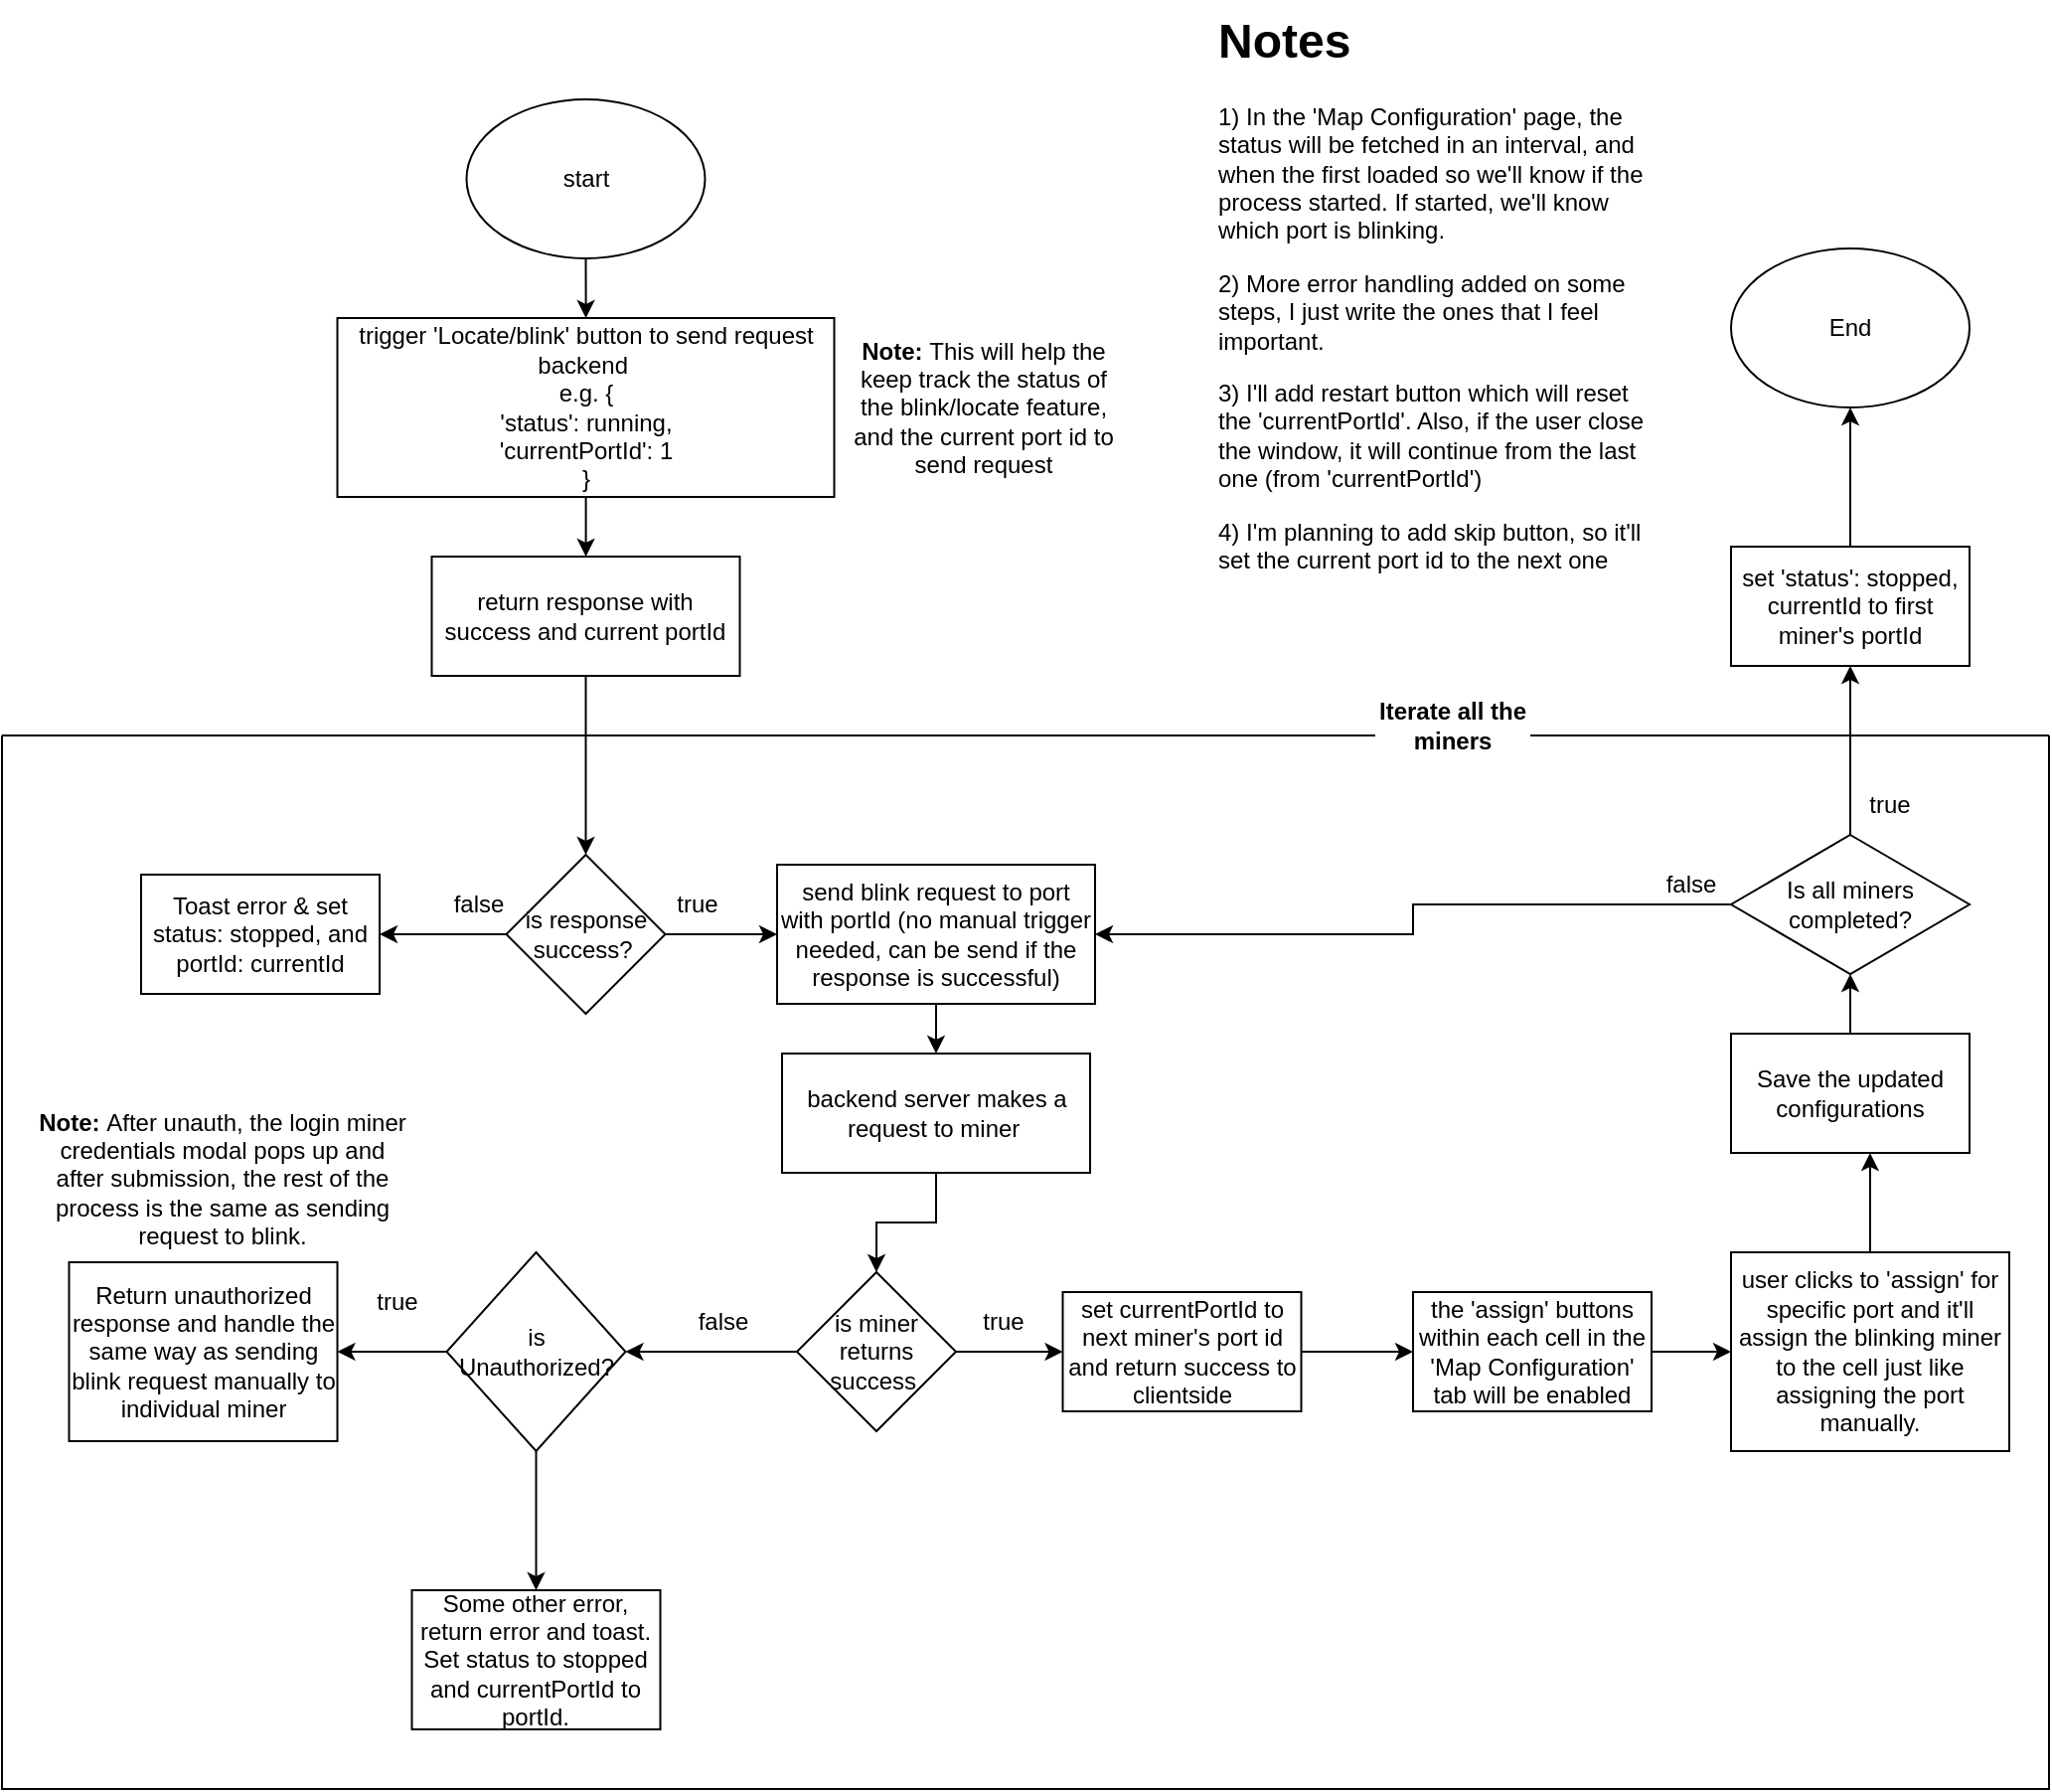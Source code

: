 <mxfile version="24.3.1" type="github">
  <diagram name="Page-1" id="_fWlYoRwfRECkoH8k7O3">
    <mxGraphModel dx="2284" dy="738" grid="1" gridSize="10" guides="1" tooltips="1" connect="1" arrows="1" fold="1" page="1" pageScale="1" pageWidth="850" pageHeight="1100" math="0" shadow="0">
      <root>
        <mxCell id="0" />
        <mxCell id="1" parent="0" />
        <mxCell id="s0_zDiM003AszU_V--n6-3" value="" style="edgeStyle=orthogonalEdgeStyle;rounded=0;orthogonalLoop=1;jettySize=auto;html=1;" edge="1" parent="1" source="s0_zDiM003AszU_V--n6-1" target="s0_zDiM003AszU_V--n6-2">
          <mxGeometry relative="1" as="geometry" />
        </mxCell>
        <mxCell id="s0_zDiM003AszU_V--n6-1" value="start" style="ellipse;whiteSpace=wrap;html=1;" vertex="1" parent="1">
          <mxGeometry x="-6.25" y="50" width="120" height="80" as="geometry" />
        </mxCell>
        <mxCell id="s0_zDiM003AszU_V--n6-5" value="" style="edgeStyle=orthogonalEdgeStyle;rounded=0;orthogonalLoop=1;jettySize=auto;html=1;" edge="1" parent="1" source="s0_zDiM003AszU_V--n6-2" target="s0_zDiM003AszU_V--n6-4">
          <mxGeometry relative="1" as="geometry" />
        </mxCell>
        <mxCell id="s0_zDiM003AszU_V--n6-2" value="trigger &#39;Locate/blink&#39; button to send request backend&amp;nbsp;&lt;div&gt;e.g. {&lt;/div&gt;&lt;div&gt;&#39;status&#39;: running,&lt;/div&gt;&lt;div&gt;&#39;currentPortId&#39;: 1&lt;/div&gt;&lt;div&gt;}&lt;/div&gt;" style="whiteSpace=wrap;html=1;" vertex="1" parent="1">
          <mxGeometry x="-71.25" y="160" width="250" height="90" as="geometry" />
        </mxCell>
        <mxCell id="s0_zDiM003AszU_V--n6-24" value="" style="edgeStyle=orthogonalEdgeStyle;rounded=0;orthogonalLoop=1;jettySize=auto;html=1;" edge="1" parent="1" source="s0_zDiM003AszU_V--n6-4" target="s0_zDiM003AszU_V--n6-23">
          <mxGeometry relative="1" as="geometry" />
        </mxCell>
        <mxCell id="s0_zDiM003AszU_V--n6-4" value="return response with success and current portId" style="whiteSpace=wrap;html=1;" vertex="1" parent="1">
          <mxGeometry x="-23.75" y="280" width="155" height="60" as="geometry" />
        </mxCell>
        <mxCell id="s0_zDiM003AszU_V--n6-17" value="" style="edgeStyle=orthogonalEdgeStyle;rounded=0;orthogonalLoop=1;jettySize=auto;html=1;" edge="1" parent="1" source="s0_zDiM003AszU_V--n6-14" target="s0_zDiM003AszU_V--n6-16">
          <mxGeometry relative="1" as="geometry" />
        </mxCell>
        <mxCell id="s0_zDiM003AszU_V--n6-34" value="" style="edgeStyle=orthogonalEdgeStyle;rounded=0;orthogonalLoop=1;jettySize=auto;html=1;" edge="1" parent="1" source="s0_zDiM003AszU_V--n6-14" target="s0_zDiM003AszU_V--n6-33">
          <mxGeometry relative="1" as="geometry" />
        </mxCell>
        <mxCell id="s0_zDiM003AszU_V--n6-43" value="" style="edgeStyle=orthogonalEdgeStyle;rounded=0;orthogonalLoop=1;jettySize=auto;html=1;" edge="1" parent="1" source="s0_zDiM003AszU_V--n6-16" target="s0_zDiM003AszU_V--n6-42">
          <mxGeometry relative="1" as="geometry" />
        </mxCell>
        <mxCell id="s0_zDiM003AszU_V--n6-16" value="set currentPortId to next miner&#39;s port id and return success to clientside" style="whiteSpace=wrap;html=1;" vertex="1" parent="1">
          <mxGeometry x="293.75" y="650" width="120" height="60" as="geometry" />
        </mxCell>
        <mxCell id="s0_zDiM003AszU_V--n6-19" value="&lt;b&gt;Note: &lt;/b&gt;This will help the keep track the status of the blink/locate feature, and the current port id to send request" style="text;html=1;align=center;verticalAlign=middle;whiteSpace=wrap;rounded=0;" vertex="1" parent="1">
          <mxGeometry x="183.75" y="160" width="140" height="90" as="geometry" />
        </mxCell>
        <mxCell id="s0_zDiM003AszU_V--n6-30" value="true" style="text;html=1;align=center;verticalAlign=middle;whiteSpace=wrap;rounded=0;" vertex="1" parent="1">
          <mxGeometry x="233.75" y="650" width="60" height="30" as="geometry" />
        </mxCell>
        <mxCell id="s0_zDiM003AszU_V--n6-36" value="" style="edgeStyle=orthogonalEdgeStyle;rounded=0;orthogonalLoop=1;jettySize=auto;html=1;" edge="1" parent="1" source="s0_zDiM003AszU_V--n6-33" target="s0_zDiM003AszU_V--n6-35">
          <mxGeometry relative="1" as="geometry" />
        </mxCell>
        <mxCell id="s0_zDiM003AszU_V--n6-40" value="" style="edgeStyle=orthogonalEdgeStyle;rounded=0;orthogonalLoop=1;jettySize=auto;html=1;" edge="1" parent="1" source="s0_zDiM003AszU_V--n6-33" target="s0_zDiM003AszU_V--n6-39">
          <mxGeometry relative="1" as="geometry" />
        </mxCell>
        <mxCell id="s0_zDiM003AszU_V--n6-33" value="is Unauthorized?" style="rhombus;whiteSpace=wrap;html=1;" vertex="1" parent="1">
          <mxGeometry x="-16.25" y="630" width="90" height="100" as="geometry" />
        </mxCell>
        <mxCell id="s0_zDiM003AszU_V--n6-35" value="Return unauthorized response and handle the same way as sending blink request manually to individual miner" style="whiteSpace=wrap;html=1;" vertex="1" parent="1">
          <mxGeometry x="-206.25" y="635" width="135" height="90" as="geometry" />
        </mxCell>
        <mxCell id="s0_zDiM003AszU_V--n6-37" value="true" style="text;html=1;align=center;verticalAlign=middle;whiteSpace=wrap;rounded=0;" vertex="1" parent="1">
          <mxGeometry x="-71.25" y="640" width="60" height="30" as="geometry" />
        </mxCell>
        <mxCell id="s0_zDiM003AszU_V--n6-39" value="Some other error, return error and toast. Set status to stopped and currentPortId to portId." style="whiteSpace=wrap;html=1;" vertex="1" parent="1">
          <mxGeometry x="-33.75" y="800" width="125" height="70" as="geometry" />
        </mxCell>
        <mxCell id="s0_zDiM003AszU_V--n6-41" value="&lt;b&gt;Note: &lt;/b&gt;After unauth, the login miner credentials modal pops up and after submission, the rest of the process is the same as sending request to blink." style="text;html=1;align=center;verticalAlign=middle;whiteSpace=wrap;rounded=0;" vertex="1" parent="1">
          <mxGeometry x="-223.75" y="555" width="190" height="75" as="geometry" />
        </mxCell>
        <mxCell id="s0_zDiM003AszU_V--n6-45" value="" style="edgeStyle=orthogonalEdgeStyle;rounded=0;orthogonalLoop=1;jettySize=auto;html=1;" edge="1" parent="1" source="s0_zDiM003AszU_V--n6-42" target="s0_zDiM003AszU_V--n6-44">
          <mxGeometry relative="1" as="geometry" />
        </mxCell>
        <mxCell id="s0_zDiM003AszU_V--n6-42" value="the &#39;assign&#39; buttons within each cell in the &#39;Map Configuration&#39; tab will be enabled" style="whiteSpace=wrap;html=1;" vertex="1" parent="1">
          <mxGeometry x="470" y="650" width="120" height="60" as="geometry" />
        </mxCell>
        <mxCell id="s0_zDiM003AszU_V--n6-44" value="user clicks to &#39;assign&#39; for specific port and it&#39;ll assign the blinking miner to the cell just like assigning the port manually." style="whiteSpace=wrap;html=1;" vertex="1" parent="1">
          <mxGeometry x="630" y="630" width="140" height="100" as="geometry" />
        </mxCell>
        <mxCell id="s0_zDiM003AszU_V--n6-48" value="" style="swimlane;startSize=0;" vertex="1" parent="1">
          <mxGeometry x="-240" y="370" width="1030" height="530" as="geometry" />
        </mxCell>
        <mxCell id="s0_zDiM003AszU_V--n6-26" value="Toast error &amp;amp; set status: stopped, and portId: currentId" style="whiteSpace=wrap;html=1;" vertex="1" parent="s0_zDiM003AszU_V--n6-48">
          <mxGeometry x="70" y="70" width="120" height="60" as="geometry" />
        </mxCell>
        <mxCell id="s0_zDiM003AszU_V--n6-23" value="is response success?&amp;nbsp;" style="rhombus;whiteSpace=wrap;html=1;" vertex="1" parent="s0_zDiM003AszU_V--n6-48">
          <mxGeometry x="253.75" y="60" width="80" height="80" as="geometry" />
        </mxCell>
        <mxCell id="s0_zDiM003AszU_V--n6-27" value="" style="edgeStyle=orthogonalEdgeStyle;rounded=0;orthogonalLoop=1;jettySize=auto;html=1;" edge="1" parent="s0_zDiM003AszU_V--n6-48" source="s0_zDiM003AszU_V--n6-23" target="s0_zDiM003AszU_V--n6-26">
          <mxGeometry relative="1" as="geometry" />
        </mxCell>
        <mxCell id="s0_zDiM003AszU_V--n6-28" value="false" style="text;html=1;align=center;verticalAlign=middle;whiteSpace=wrap;rounded=0;" vertex="1" parent="s0_zDiM003AszU_V--n6-48">
          <mxGeometry x="210" y="70" width="60" height="30" as="geometry" />
        </mxCell>
        <mxCell id="s0_zDiM003AszU_V--n6-29" value="true" style="text;html=1;align=center;verticalAlign=middle;whiteSpace=wrap;rounded=0;" vertex="1" parent="s0_zDiM003AszU_V--n6-48">
          <mxGeometry x="320" y="70" width="60" height="30" as="geometry" />
        </mxCell>
        <mxCell id="s0_zDiM003AszU_V--n6-51" style="edgeStyle=orthogonalEdgeStyle;rounded=0;orthogonalLoop=1;jettySize=auto;html=1;" edge="1" parent="s0_zDiM003AszU_V--n6-48" source="s0_zDiM003AszU_V--n6-22" target="s0_zDiM003AszU_V--n6-9">
          <mxGeometry relative="1" as="geometry" />
        </mxCell>
        <mxCell id="s0_zDiM003AszU_V--n6-22" value="send blink request to port with portId (no manual trigger needed, can be send if the response is successful)" style="whiteSpace=wrap;html=1;" vertex="1" parent="s0_zDiM003AszU_V--n6-48">
          <mxGeometry x="390" y="65" width="160" height="70" as="geometry" />
        </mxCell>
        <mxCell id="s0_zDiM003AszU_V--n6-25" value="" style="edgeStyle=orthogonalEdgeStyle;rounded=0;orthogonalLoop=1;jettySize=auto;html=1;" edge="1" parent="s0_zDiM003AszU_V--n6-48" source="s0_zDiM003AszU_V--n6-23" target="s0_zDiM003AszU_V--n6-22">
          <mxGeometry relative="1" as="geometry" />
        </mxCell>
        <mxCell id="s0_zDiM003AszU_V--n6-9" value="backend server makes a request to miner&amp;nbsp;" style="whiteSpace=wrap;html=1;" vertex="1" parent="s0_zDiM003AszU_V--n6-48">
          <mxGeometry x="392.5" y="160" width="155" height="60" as="geometry" />
        </mxCell>
        <mxCell id="s0_zDiM003AszU_V--n6-14" value="is miner returns success&amp;nbsp;" style="rhombus;whiteSpace=wrap;html=1;" vertex="1" parent="s0_zDiM003AszU_V--n6-48">
          <mxGeometry x="400" y="270" width="80" height="80" as="geometry" />
        </mxCell>
        <mxCell id="s0_zDiM003AszU_V--n6-21" style="edgeStyle=orthogonalEdgeStyle;rounded=0;orthogonalLoop=1;jettySize=auto;html=1;entryX=0.5;entryY=0;entryDx=0;entryDy=0;" edge="1" parent="s0_zDiM003AszU_V--n6-48" source="s0_zDiM003AszU_V--n6-9" target="s0_zDiM003AszU_V--n6-14">
          <mxGeometry relative="1" as="geometry" />
        </mxCell>
        <mxCell id="s0_zDiM003AszU_V--n6-38" value="false" style="text;html=1;align=center;verticalAlign=middle;whiteSpace=wrap;rounded=0;" vertex="1" parent="s0_zDiM003AszU_V--n6-48">
          <mxGeometry x="332.5" y="280" width="60" height="30" as="geometry" />
        </mxCell>
        <mxCell id="s0_zDiM003AszU_V--n6-56" value="" style="edgeStyle=orthogonalEdgeStyle;rounded=0;orthogonalLoop=1;jettySize=auto;html=1;" edge="1" parent="s0_zDiM003AszU_V--n6-48" source="s0_zDiM003AszU_V--n6-46" target="s0_zDiM003AszU_V--n6-54">
          <mxGeometry relative="1" as="geometry" />
        </mxCell>
        <mxCell id="s0_zDiM003AszU_V--n6-46" value="Save the updated configurations" style="whiteSpace=wrap;html=1;" vertex="1" parent="s0_zDiM003AszU_V--n6-48">
          <mxGeometry x="870" y="150" width="120" height="60" as="geometry" />
        </mxCell>
        <mxCell id="s0_zDiM003AszU_V--n6-60" style="edgeStyle=orthogonalEdgeStyle;rounded=0;orthogonalLoop=1;jettySize=auto;html=1;" edge="1" parent="s0_zDiM003AszU_V--n6-48" source="s0_zDiM003AszU_V--n6-54" target="s0_zDiM003AszU_V--n6-22">
          <mxGeometry relative="1" as="geometry" />
        </mxCell>
        <mxCell id="s0_zDiM003AszU_V--n6-62" value="" style="edgeStyle=orthogonalEdgeStyle;rounded=0;orthogonalLoop=1;jettySize=auto;html=1;" edge="1" parent="s0_zDiM003AszU_V--n6-48" source="s0_zDiM003AszU_V--n6-54" target="s0_zDiM003AszU_V--n6-61">
          <mxGeometry relative="1" as="geometry" />
        </mxCell>
        <mxCell id="s0_zDiM003AszU_V--n6-54" value="Is all miners completed?" style="rhombus;whiteSpace=wrap;html=1;" vertex="1" parent="s0_zDiM003AszU_V--n6-48">
          <mxGeometry x="870" y="50" width="120" height="70" as="geometry" />
        </mxCell>
        <mxCell id="s0_zDiM003AszU_V--n6-61" value="set &#39;status&#39;: stopped, currentId to first miner&#39;s portId" style="whiteSpace=wrap;html=1;" vertex="1" parent="s0_zDiM003AszU_V--n6-48">
          <mxGeometry x="870" y="-95" width="120" height="60" as="geometry" />
        </mxCell>
        <mxCell id="s0_zDiM003AszU_V--n6-63" value="false" style="text;html=1;align=center;verticalAlign=middle;whiteSpace=wrap;rounded=0;" vertex="1" parent="s0_zDiM003AszU_V--n6-48">
          <mxGeometry x="820" y="60" width="60" height="30" as="geometry" />
        </mxCell>
        <mxCell id="s0_zDiM003AszU_V--n6-64" value="true" style="text;html=1;align=center;verticalAlign=middle;whiteSpace=wrap;rounded=0;" vertex="1" parent="s0_zDiM003AszU_V--n6-48">
          <mxGeometry x="920" y="20" width="60" height="30" as="geometry" />
        </mxCell>
        <mxCell id="s0_zDiM003AszU_V--n6-52" value="Iterate all the miners" style="text;html=1;align=center;verticalAlign=middle;whiteSpace=wrap;rounded=0;labelBackgroundColor=default;fontStyle=1" vertex="1" parent="1">
          <mxGeometry x="450" y="340" width="80" height="50" as="geometry" />
        </mxCell>
        <mxCell id="s0_zDiM003AszU_V--n6-55" style="edgeStyle=orthogonalEdgeStyle;rounded=0;orthogonalLoop=1;jettySize=auto;html=1;entryX=0.583;entryY=1;entryDx=0;entryDy=0;entryPerimeter=0;" edge="1" parent="1" source="s0_zDiM003AszU_V--n6-44" target="s0_zDiM003AszU_V--n6-46">
          <mxGeometry relative="1" as="geometry" />
        </mxCell>
        <mxCell id="s0_zDiM003AszU_V--n6-65" value="End" style="ellipse;whiteSpace=wrap;html=1;" vertex="1" parent="1">
          <mxGeometry x="630" y="125" width="120" height="80" as="geometry" />
        </mxCell>
        <mxCell id="s0_zDiM003AszU_V--n6-66" value="" style="edgeStyle=orthogonalEdgeStyle;rounded=0;orthogonalLoop=1;jettySize=auto;html=1;" edge="1" parent="1" source="s0_zDiM003AszU_V--n6-61" target="s0_zDiM003AszU_V--n6-65">
          <mxGeometry relative="1" as="geometry" />
        </mxCell>
        <mxCell id="s0_zDiM003AszU_V--n6-67" value="&lt;h1 style=&quot;margin-top: 0px;&quot;&gt;Notes&lt;/h1&gt;&lt;p&gt;1) In the &#39;Map Configuration&#39; page, the status will be fetched in an interval, and when the first loaded so we&#39;ll know if the process started. If started, we&#39;ll know which port is blinking.&lt;/p&gt;&lt;p&gt;2) More error handling added on some steps, I just write the ones that I feel important.&lt;/p&gt;&lt;p&gt;3) I&#39;ll add restart button which will reset the &#39;currentPortId&#39;. Also, if the user close the window, it will continue from the last one (from &#39;currentPortId&#39;)&lt;/p&gt;&lt;p&gt;4) I&#39;m planning to add skip button, so it&#39;ll set the current port id to the next one&lt;/p&gt;" style="text;html=1;whiteSpace=wrap;overflow=hidden;rounded=0;" vertex="1" parent="1">
          <mxGeometry x="370" width="220" height="390" as="geometry" />
        </mxCell>
      </root>
    </mxGraphModel>
  </diagram>
</mxfile>

